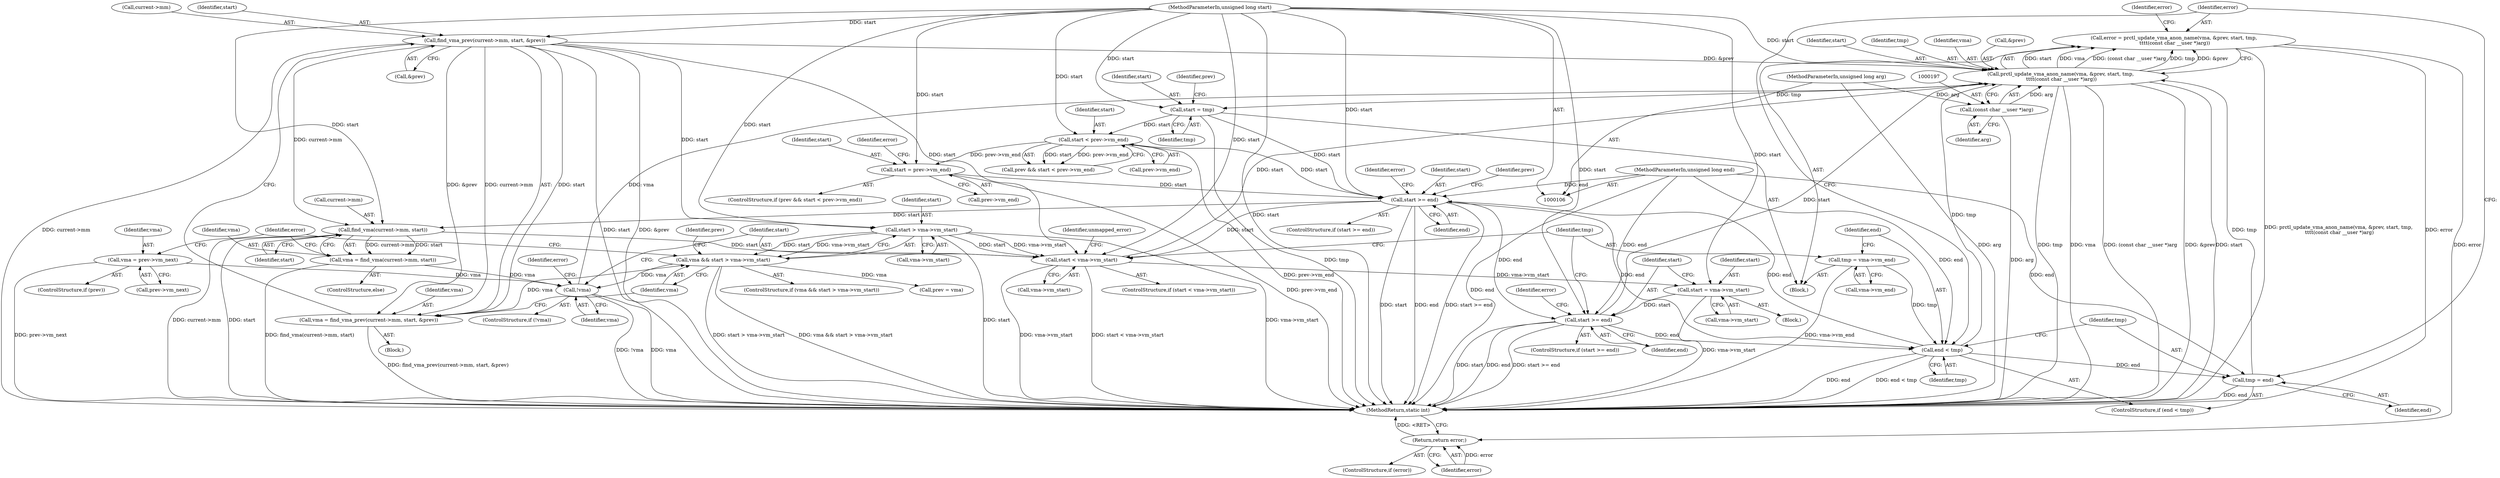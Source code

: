 digraph "0_Android_69bfe2d957d903521d32324190c2754cb073be15@API" {
"1000188" [label="(Call,error = prctl_update_vma_anon_name(vma, &prev, start, tmp,\n \t\t\t\t(const char __user *)arg))"];
"1000190" [label="(Call,prctl_update_vma_anon_name(vma, &prev, start, tmp,\n \t\t\t\t(const char __user *)arg))"];
"1000150" [label="(Call,!vma)"];
"1000236" [label="(Call,vma = find_vma(current->mm, start))"];
"1000238" [label="(Call,find_vma(current->mm, start))"];
"1000125" [label="(Call,find_vma_prev(current->mm, start, &prev))"];
"1000107" [label="(MethodParameterIn,unsigned long start)"];
"1000223" [label="(Call,start >= end)"];
"1000214" [label="(Call,start = prev->vm_end)"];
"1000209" [label="(Call,start < prev->vm_end)"];
"1000203" [label="(Call,start = tmp)"];
"1000182" [label="(Call,end < tmp)"];
"1000171" [label="(Call,start >= end)"];
"1000165" [label="(Call,start = vma->vm_start)"];
"1000155" [label="(Call,start < vma->vm_start)"];
"1000135" [label="(Call,start > vma->vm_start)"];
"1000108" [label="(MethodParameterIn,unsigned long end)"];
"1000176" [label="(Call,tmp = vma->vm_end)"];
"1000133" [label="(Call,vma && start > vma->vm_start)"];
"1000123" [label="(Call,vma = find_vma_prev(current->mm, start, &prev))"];
"1000230" [label="(Call,vma = prev->vm_next)"];
"1000185" [label="(Call,tmp = end)"];
"1000196" [label="(Call,(const char __user *)arg)"];
"1000109" [label="(MethodParameterIn,unsigned long arg)"];
"1000201" [label="(Return,return error;)"];
"1000177" [label="(Identifier,tmp)"];
"1000243" [label="(MethodReturn,static int)"];
"1000231" [label="(Identifier,vma)"];
"1000229" [label="(Identifier,prev)"];
"1000170" [label="(ControlStructure,if (start >= end))"];
"1000200" [label="(Identifier,error)"];
"1000222" [label="(ControlStructure,if (start >= end))"];
"1000207" [label="(Call,prev && start < prev->vm_end)"];
"1000108" [label="(MethodParameterIn,unsigned long end)"];
"1000225" [label="(Identifier,end)"];
"1000133" [label="(Call,vma && start > vma->vm_start)"];
"1000210" [label="(Identifier,start)"];
"1000171" [label="(Call,start >= end)"];
"1000178" [label="(Call,vma->vm_end)"];
"1000199" [label="(ControlStructure,if (error))"];
"1000129" [label="(Identifier,start)"];
"1000137" [label="(Call,vma->vm_start)"];
"1000149" [label="(ControlStructure,if (!vma))"];
"1000188" [label="(Call,error = prctl_update_vma_anon_name(vma, &prev, start, tmp,\n \t\t\t\t(const char __user *)arg))"];
"1000123" [label="(Call,vma = find_vma_prev(current->mm, start, &prev))"];
"1000134" [label="(Identifier,vma)"];
"1000228" [label="(ControlStructure,if (prev))"];
"1000157" [label="(Call,vma->vm_start)"];
"1000132" [label="(ControlStructure,if (vma && start > vma->vm_start))"];
"1000124" [label="(Identifier,vma)"];
"1000146" [label="(Identifier,error)"];
"1000242" [label="(Identifier,start)"];
"1000176" [label="(Call,tmp = vma->vm_end)"];
"1000230" [label="(Call,vma = prev->vm_next)"];
"1000195" [label="(Identifier,tmp)"];
"1000227" [label="(Identifier,error)"];
"1000144" [label="(Block,)"];
"1000125" [label="(Call,find_vma_prev(current->mm, start, &prev))"];
"1000173" [label="(Identifier,end)"];
"1000107" [label="(MethodParameterIn,unsigned long start)"];
"1000205" [label="(Identifier,tmp)"];
"1000203" [label="(Call,start = tmp)"];
"1000190" [label="(Call,prctl_update_vma_anon_name(vma, &prev, start, tmp,\n \t\t\t\t(const char __user *)arg))"];
"1000162" [label="(Identifier,unmapped_error)"];
"1000202" [label="(Identifier,error)"];
"1000130" [label="(Call,&prev)"];
"1000216" [label="(Call,prev->vm_end)"];
"1000184" [label="(Identifier,tmp)"];
"1000238" [label="(Call,find_vma(current->mm, start))"];
"1000175" [label="(Identifier,error)"];
"1000141" [label="(Identifier,prev)"];
"1000172" [label="(Identifier,start)"];
"1000191" [label="(Identifier,vma)"];
"1000140" [label="(Call,prev = vma)"];
"1000232" [label="(Call,prev->vm_next)"];
"1000183" [label="(Identifier,end)"];
"1000126" [label="(Call,current->mm)"];
"1000192" [label="(Call,&prev)"];
"1000198" [label="(Identifier,arg)"];
"1000208" [label="(Identifier,prev)"];
"1000154" [label="(ControlStructure,if (start < vma->vm_start))"];
"1000186" [label="(Identifier,tmp)"];
"1000109" [label="(MethodParameterIn,unsigned long arg)"];
"1000110" [label="(Block,)"];
"1000215" [label="(Identifier,start)"];
"1000167" [label="(Call,vma->vm_start)"];
"1000153" [label="(Identifier,error)"];
"1000185" [label="(Call,tmp = end)"];
"1000155" [label="(Call,start < vma->vm_start)"];
"1000220" [label="(Identifier,error)"];
"1000204" [label="(Identifier,start)"];
"1000135" [label="(Call,start > vma->vm_start)"];
"1000201" [label="(Return,return error;)"];
"1000189" [label="(Identifier,error)"];
"1000182" [label="(Call,end < tmp)"];
"1000165" [label="(Call,start = vma->vm_start)"];
"1000223" [label="(Call,start >= end)"];
"1000237" [label="(Identifier,vma)"];
"1000235" [label="(ControlStructure,else)"];
"1000194" [label="(Identifier,start)"];
"1000214" [label="(Call,start = prev->vm_end)"];
"1000166" [label="(Identifier,start)"];
"1000206" [label="(ControlStructure,if (prev && start < prev->vm_end))"];
"1000160" [label="(Block,)"];
"1000187" [label="(Identifier,end)"];
"1000224" [label="(Identifier,start)"];
"1000209" [label="(Call,start < prev->vm_end)"];
"1000151" [label="(Identifier,vma)"];
"1000181" [label="(ControlStructure,if (end < tmp))"];
"1000150" [label="(Call,!vma)"];
"1000136" [label="(Identifier,start)"];
"1000236" [label="(Call,vma = find_vma(current->mm, start))"];
"1000156" [label="(Identifier,start)"];
"1000196" [label="(Call,(const char __user *)arg)"];
"1000211" [label="(Call,prev->vm_end)"];
"1000239" [label="(Call,current->mm)"];
"1000188" -> "1000144"  [label="AST: "];
"1000188" -> "1000190"  [label="CFG: "];
"1000189" -> "1000188"  [label="AST: "];
"1000190" -> "1000188"  [label="AST: "];
"1000200" -> "1000188"  [label="CFG: "];
"1000188" -> "1000243"  [label="DDG: prctl_update_vma_anon_name(vma, &prev, start, tmp,\n \t\t\t\t(const char __user *)arg)"];
"1000188" -> "1000243"  [label="DDG: error"];
"1000190" -> "1000188"  [label="DDG: start"];
"1000190" -> "1000188"  [label="DDG: vma"];
"1000190" -> "1000188"  [label="DDG: (const char __user *)arg"];
"1000190" -> "1000188"  [label="DDG: tmp"];
"1000190" -> "1000188"  [label="DDG: &prev"];
"1000188" -> "1000201"  [label="DDG: error"];
"1000190" -> "1000196"  [label="CFG: "];
"1000191" -> "1000190"  [label="AST: "];
"1000192" -> "1000190"  [label="AST: "];
"1000194" -> "1000190"  [label="AST: "];
"1000195" -> "1000190"  [label="AST: "];
"1000196" -> "1000190"  [label="AST: "];
"1000190" -> "1000243"  [label="DDG: start"];
"1000190" -> "1000243"  [label="DDG: tmp"];
"1000190" -> "1000243"  [label="DDG: vma"];
"1000190" -> "1000243"  [label="DDG: (const char __user *)arg"];
"1000190" -> "1000243"  [label="DDG: &prev"];
"1000150" -> "1000190"  [label="DDG: vma"];
"1000125" -> "1000190"  [label="DDG: &prev"];
"1000171" -> "1000190"  [label="DDG: start"];
"1000155" -> "1000190"  [label="DDG: start"];
"1000107" -> "1000190"  [label="DDG: start"];
"1000185" -> "1000190"  [label="DDG: tmp"];
"1000182" -> "1000190"  [label="DDG: tmp"];
"1000196" -> "1000190"  [label="DDG: arg"];
"1000190" -> "1000203"  [label="DDG: tmp"];
"1000150" -> "1000149"  [label="AST: "];
"1000150" -> "1000151"  [label="CFG: "];
"1000151" -> "1000150"  [label="AST: "];
"1000153" -> "1000150"  [label="CFG: "];
"1000156" -> "1000150"  [label="CFG: "];
"1000150" -> "1000243"  [label="DDG: !vma"];
"1000150" -> "1000243"  [label="DDG: vma"];
"1000236" -> "1000150"  [label="DDG: vma"];
"1000133" -> "1000150"  [label="DDG: vma"];
"1000230" -> "1000150"  [label="DDG: vma"];
"1000236" -> "1000235"  [label="AST: "];
"1000236" -> "1000238"  [label="CFG: "];
"1000237" -> "1000236"  [label="AST: "];
"1000238" -> "1000236"  [label="AST: "];
"1000146" -> "1000236"  [label="CFG: "];
"1000236" -> "1000243"  [label="DDG: find_vma(current->mm, start)"];
"1000238" -> "1000236"  [label="DDG: current->mm"];
"1000238" -> "1000236"  [label="DDG: start"];
"1000238" -> "1000242"  [label="CFG: "];
"1000239" -> "1000238"  [label="AST: "];
"1000242" -> "1000238"  [label="AST: "];
"1000238" -> "1000243"  [label="DDG: current->mm"];
"1000238" -> "1000243"  [label="DDG: start"];
"1000238" -> "1000155"  [label="DDG: start"];
"1000125" -> "1000238"  [label="DDG: current->mm"];
"1000223" -> "1000238"  [label="DDG: start"];
"1000107" -> "1000238"  [label="DDG: start"];
"1000125" -> "1000123"  [label="AST: "];
"1000125" -> "1000130"  [label="CFG: "];
"1000126" -> "1000125"  [label="AST: "];
"1000129" -> "1000125"  [label="AST: "];
"1000130" -> "1000125"  [label="AST: "];
"1000123" -> "1000125"  [label="CFG: "];
"1000125" -> "1000243"  [label="DDG: &prev"];
"1000125" -> "1000243"  [label="DDG: current->mm"];
"1000125" -> "1000243"  [label="DDG: start"];
"1000125" -> "1000123"  [label="DDG: current->mm"];
"1000125" -> "1000123"  [label="DDG: start"];
"1000125" -> "1000123"  [label="DDG: &prev"];
"1000107" -> "1000125"  [label="DDG: start"];
"1000125" -> "1000135"  [label="DDG: start"];
"1000125" -> "1000155"  [label="DDG: start"];
"1000107" -> "1000106"  [label="AST: "];
"1000107" -> "1000243"  [label="DDG: start"];
"1000107" -> "1000135"  [label="DDG: start"];
"1000107" -> "1000155"  [label="DDG: start"];
"1000107" -> "1000165"  [label="DDG: start"];
"1000107" -> "1000171"  [label="DDG: start"];
"1000107" -> "1000203"  [label="DDG: start"];
"1000107" -> "1000209"  [label="DDG: start"];
"1000107" -> "1000214"  [label="DDG: start"];
"1000107" -> "1000223"  [label="DDG: start"];
"1000223" -> "1000222"  [label="AST: "];
"1000223" -> "1000225"  [label="CFG: "];
"1000224" -> "1000223"  [label="AST: "];
"1000225" -> "1000223"  [label="AST: "];
"1000227" -> "1000223"  [label="CFG: "];
"1000229" -> "1000223"  [label="CFG: "];
"1000223" -> "1000243"  [label="DDG: end"];
"1000223" -> "1000243"  [label="DDG: start >= end"];
"1000223" -> "1000243"  [label="DDG: start"];
"1000223" -> "1000155"  [label="DDG: start"];
"1000223" -> "1000171"  [label="DDG: end"];
"1000223" -> "1000182"  [label="DDG: end"];
"1000214" -> "1000223"  [label="DDG: start"];
"1000203" -> "1000223"  [label="DDG: start"];
"1000209" -> "1000223"  [label="DDG: start"];
"1000182" -> "1000223"  [label="DDG: end"];
"1000108" -> "1000223"  [label="DDG: end"];
"1000214" -> "1000206"  [label="AST: "];
"1000214" -> "1000216"  [label="CFG: "];
"1000215" -> "1000214"  [label="AST: "];
"1000216" -> "1000214"  [label="AST: "];
"1000220" -> "1000214"  [label="CFG: "];
"1000214" -> "1000243"  [label="DDG: prev->vm_end"];
"1000209" -> "1000214"  [label="DDG: prev->vm_end"];
"1000209" -> "1000207"  [label="AST: "];
"1000209" -> "1000211"  [label="CFG: "];
"1000210" -> "1000209"  [label="AST: "];
"1000211" -> "1000209"  [label="AST: "];
"1000207" -> "1000209"  [label="CFG: "];
"1000209" -> "1000243"  [label="DDG: prev->vm_end"];
"1000209" -> "1000207"  [label="DDG: start"];
"1000209" -> "1000207"  [label="DDG: prev->vm_end"];
"1000203" -> "1000209"  [label="DDG: start"];
"1000203" -> "1000144"  [label="AST: "];
"1000203" -> "1000205"  [label="CFG: "];
"1000204" -> "1000203"  [label="AST: "];
"1000205" -> "1000203"  [label="AST: "];
"1000208" -> "1000203"  [label="CFG: "];
"1000203" -> "1000243"  [label="DDG: tmp"];
"1000182" -> "1000181"  [label="AST: "];
"1000182" -> "1000184"  [label="CFG: "];
"1000183" -> "1000182"  [label="AST: "];
"1000184" -> "1000182"  [label="AST: "];
"1000186" -> "1000182"  [label="CFG: "];
"1000189" -> "1000182"  [label="CFG: "];
"1000182" -> "1000243"  [label="DDG: end < tmp"];
"1000182" -> "1000243"  [label="DDG: end"];
"1000171" -> "1000182"  [label="DDG: end"];
"1000108" -> "1000182"  [label="DDG: end"];
"1000176" -> "1000182"  [label="DDG: tmp"];
"1000182" -> "1000185"  [label="DDG: end"];
"1000171" -> "1000170"  [label="AST: "];
"1000171" -> "1000173"  [label="CFG: "];
"1000172" -> "1000171"  [label="AST: "];
"1000173" -> "1000171"  [label="AST: "];
"1000175" -> "1000171"  [label="CFG: "];
"1000177" -> "1000171"  [label="CFG: "];
"1000171" -> "1000243"  [label="DDG: start"];
"1000171" -> "1000243"  [label="DDG: end"];
"1000171" -> "1000243"  [label="DDG: start >= end"];
"1000165" -> "1000171"  [label="DDG: start"];
"1000108" -> "1000171"  [label="DDG: end"];
"1000165" -> "1000160"  [label="AST: "];
"1000165" -> "1000167"  [label="CFG: "];
"1000166" -> "1000165"  [label="AST: "];
"1000167" -> "1000165"  [label="AST: "];
"1000172" -> "1000165"  [label="CFG: "];
"1000165" -> "1000243"  [label="DDG: vma->vm_start"];
"1000155" -> "1000165"  [label="DDG: vma->vm_start"];
"1000155" -> "1000154"  [label="AST: "];
"1000155" -> "1000157"  [label="CFG: "];
"1000156" -> "1000155"  [label="AST: "];
"1000157" -> "1000155"  [label="AST: "];
"1000162" -> "1000155"  [label="CFG: "];
"1000177" -> "1000155"  [label="CFG: "];
"1000155" -> "1000243"  [label="DDG: vma->vm_start"];
"1000155" -> "1000243"  [label="DDG: start < vma->vm_start"];
"1000135" -> "1000155"  [label="DDG: start"];
"1000135" -> "1000155"  [label="DDG: vma->vm_start"];
"1000135" -> "1000133"  [label="AST: "];
"1000135" -> "1000137"  [label="CFG: "];
"1000136" -> "1000135"  [label="AST: "];
"1000137" -> "1000135"  [label="AST: "];
"1000133" -> "1000135"  [label="CFG: "];
"1000135" -> "1000243"  [label="DDG: start"];
"1000135" -> "1000243"  [label="DDG: vma->vm_start"];
"1000135" -> "1000133"  [label="DDG: start"];
"1000135" -> "1000133"  [label="DDG: vma->vm_start"];
"1000108" -> "1000106"  [label="AST: "];
"1000108" -> "1000243"  [label="DDG: end"];
"1000108" -> "1000185"  [label="DDG: end"];
"1000176" -> "1000144"  [label="AST: "];
"1000176" -> "1000178"  [label="CFG: "];
"1000177" -> "1000176"  [label="AST: "];
"1000178" -> "1000176"  [label="AST: "];
"1000183" -> "1000176"  [label="CFG: "];
"1000176" -> "1000243"  [label="DDG: vma->vm_end"];
"1000133" -> "1000132"  [label="AST: "];
"1000133" -> "1000134"  [label="CFG: "];
"1000134" -> "1000133"  [label="AST: "];
"1000141" -> "1000133"  [label="CFG: "];
"1000146" -> "1000133"  [label="CFG: "];
"1000133" -> "1000243"  [label="DDG: vma && start > vma->vm_start"];
"1000133" -> "1000243"  [label="DDG: start > vma->vm_start"];
"1000123" -> "1000133"  [label="DDG: vma"];
"1000133" -> "1000140"  [label="DDG: vma"];
"1000123" -> "1000110"  [label="AST: "];
"1000124" -> "1000123"  [label="AST: "];
"1000134" -> "1000123"  [label="CFG: "];
"1000123" -> "1000243"  [label="DDG: find_vma_prev(current->mm, start, &prev)"];
"1000230" -> "1000228"  [label="AST: "];
"1000230" -> "1000232"  [label="CFG: "];
"1000231" -> "1000230"  [label="AST: "];
"1000232" -> "1000230"  [label="AST: "];
"1000146" -> "1000230"  [label="CFG: "];
"1000230" -> "1000243"  [label="DDG: prev->vm_next"];
"1000185" -> "1000181"  [label="AST: "];
"1000185" -> "1000187"  [label="CFG: "];
"1000186" -> "1000185"  [label="AST: "];
"1000187" -> "1000185"  [label="AST: "];
"1000189" -> "1000185"  [label="CFG: "];
"1000185" -> "1000243"  [label="DDG: end"];
"1000196" -> "1000198"  [label="CFG: "];
"1000197" -> "1000196"  [label="AST: "];
"1000198" -> "1000196"  [label="AST: "];
"1000196" -> "1000243"  [label="DDG: arg"];
"1000109" -> "1000196"  [label="DDG: arg"];
"1000109" -> "1000106"  [label="AST: "];
"1000109" -> "1000243"  [label="DDG: arg"];
"1000201" -> "1000199"  [label="AST: "];
"1000201" -> "1000202"  [label="CFG: "];
"1000202" -> "1000201"  [label="AST: "];
"1000243" -> "1000201"  [label="CFG: "];
"1000201" -> "1000243"  [label="DDG: <RET>"];
"1000202" -> "1000201"  [label="DDG: error"];
}

